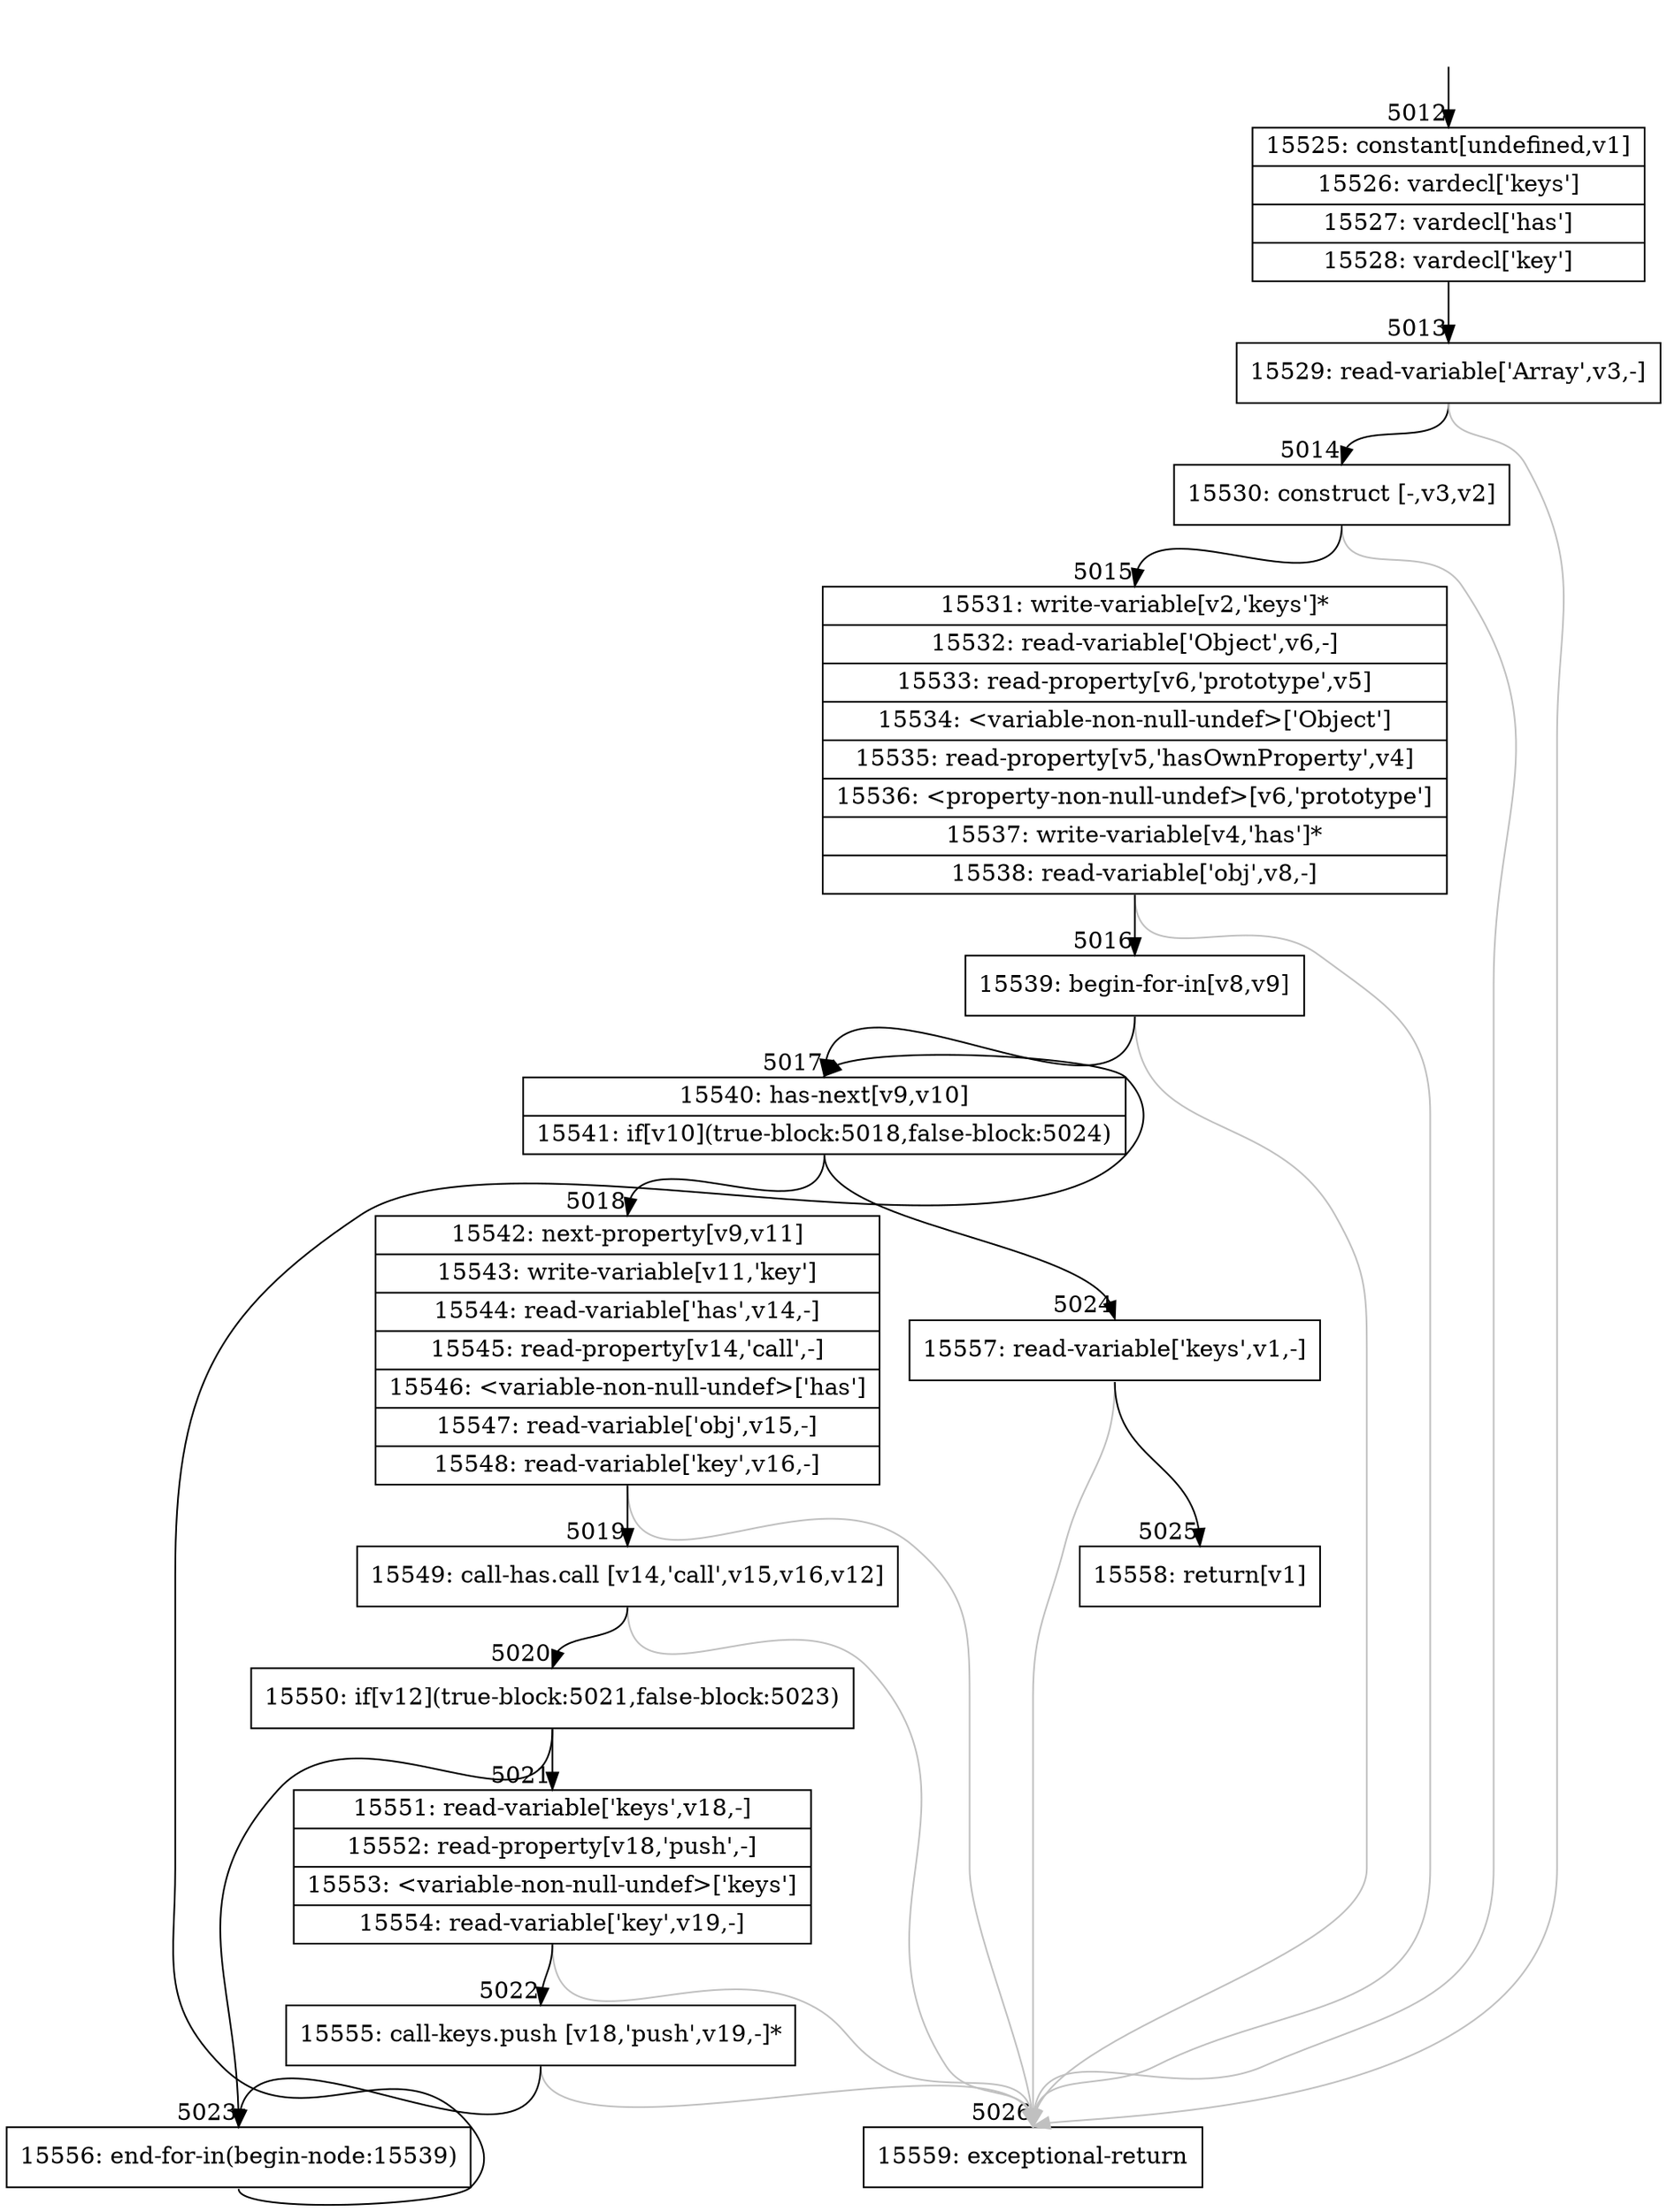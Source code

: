 digraph {
rankdir="TD"
BB_entry443[shape=none,label=""];
BB_entry443 -> BB5012 [tailport=s, headport=n, headlabel="    5012"]
BB5012 [shape=record label="{15525: constant[undefined,v1]|15526: vardecl['keys']|15527: vardecl['has']|15528: vardecl['key']}" ] 
BB5012 -> BB5013 [tailport=s, headport=n, headlabel="      5013"]
BB5013 [shape=record label="{15529: read-variable['Array',v3,-]}" ] 
BB5013 -> BB5014 [tailport=s, headport=n, headlabel="      5014"]
BB5013 -> BB5026 [tailport=s, headport=n, color=gray, headlabel="      5026"]
BB5014 [shape=record label="{15530: construct [-,v3,v2]}" ] 
BB5014 -> BB5015 [tailport=s, headport=n, headlabel="      5015"]
BB5014 -> BB5026 [tailport=s, headport=n, color=gray]
BB5015 [shape=record label="{15531: write-variable[v2,'keys']*|15532: read-variable['Object',v6,-]|15533: read-property[v6,'prototype',v5]|15534: \<variable-non-null-undef\>['Object']|15535: read-property[v5,'hasOwnProperty',v4]|15536: \<property-non-null-undef\>[v6,'prototype']|15537: write-variable[v4,'has']*|15538: read-variable['obj',v8,-]}" ] 
BB5015 -> BB5016 [tailport=s, headport=n, headlabel="      5016"]
BB5015 -> BB5026 [tailport=s, headport=n, color=gray]
BB5016 [shape=record label="{15539: begin-for-in[v8,v9]}" ] 
BB5016 -> BB5017 [tailport=s, headport=n, headlabel="      5017"]
BB5016 -> BB5026 [tailport=s, headport=n, color=gray]
BB5017 [shape=record label="{15540: has-next[v9,v10]|15541: if[v10](true-block:5018,false-block:5024)}" ] 
BB5017 -> BB5018 [tailport=s, headport=n, headlabel="      5018"]
BB5017 -> BB5024 [tailport=s, headport=n, headlabel="      5024"]
BB5018 [shape=record label="{15542: next-property[v9,v11]|15543: write-variable[v11,'key']|15544: read-variable['has',v14,-]|15545: read-property[v14,'call',-]|15546: \<variable-non-null-undef\>['has']|15547: read-variable['obj',v15,-]|15548: read-variable['key',v16,-]}" ] 
BB5018 -> BB5019 [tailport=s, headport=n, headlabel="      5019"]
BB5018 -> BB5026 [tailport=s, headport=n, color=gray]
BB5019 [shape=record label="{15549: call-has.call [v14,'call',v15,v16,v12]}" ] 
BB5019 -> BB5020 [tailport=s, headport=n, headlabel="      5020"]
BB5019 -> BB5026 [tailport=s, headport=n, color=gray]
BB5020 [shape=record label="{15550: if[v12](true-block:5021,false-block:5023)}" ] 
BB5020 -> BB5021 [tailport=s, headport=n, headlabel="      5021"]
BB5020 -> BB5023 [tailport=s, headport=n, headlabel="      5023"]
BB5021 [shape=record label="{15551: read-variable['keys',v18,-]|15552: read-property[v18,'push',-]|15553: \<variable-non-null-undef\>['keys']|15554: read-variable['key',v19,-]}" ] 
BB5021 -> BB5022 [tailport=s, headport=n, headlabel="      5022"]
BB5021 -> BB5026 [tailport=s, headport=n, color=gray]
BB5022 [shape=record label="{15555: call-keys.push [v18,'push',v19,-]*}" ] 
BB5022 -> BB5023 [tailport=s, headport=n]
BB5022 -> BB5026 [tailport=s, headport=n, color=gray]
BB5023 [shape=record label="{15556: end-for-in(begin-node:15539)}" ] 
BB5023 -> BB5017 [tailport=s, headport=n]
BB5024 [shape=record label="{15557: read-variable['keys',v1,-]}" ] 
BB5024 -> BB5025 [tailport=s, headport=n, headlabel="      5025"]
BB5024 -> BB5026 [tailport=s, headport=n, color=gray]
BB5025 [shape=record label="{15558: return[v1]}" ] 
BB5026 [shape=record label="{15559: exceptional-return}" ] 
//#$~ 5844
}
